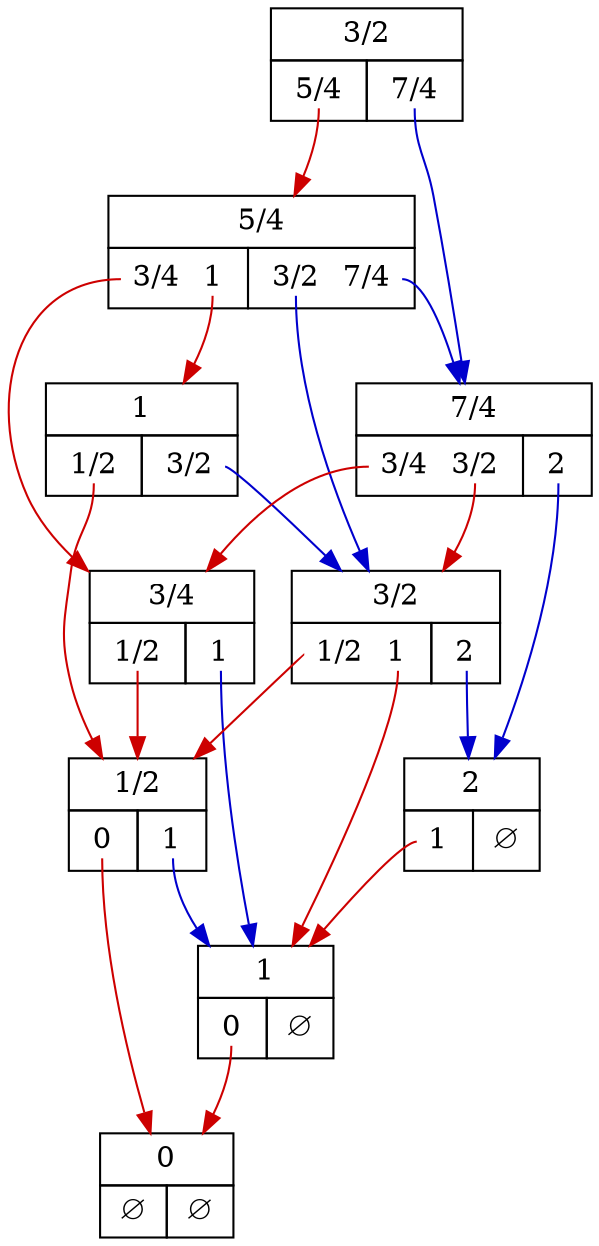 digraph "1.5" {
   node_1 [shape=none,margin=0,label=
         <<TABLE BORDER="0" CELLBORDER="1" CELLSPACING="0" CELLPADDING="4">
         <TR><TD COLSPAN="2">3/2</TD></TR>
         <TR><TD PORT="L"> <TABLE BORDER="0" CELLBORDER="0" CELLPADDING="0"><TR><TD PORT="5/4,1"> 5/4 </TD> &nbsp; </TR></TABLE> </TD><TD PORT="R"> <TABLE BORDER="0" CELLBORDER="0" CELLPADDING="0"><TR><TD PORT="7/4,1"> 7/4 </TD> &nbsp; </TR></TABLE> </TD></TR>
         </TABLE>>,
         ];
   node_1:"5/4,1" -> node_2 [color="red3"];
   node_2 [shape=none,margin=0,label=
         <<TABLE BORDER="0" CELLBORDER="1" CELLSPACING="0" CELLPADDING="4">
         <TR><TD COLSPAN="2">5/4</TD></TR>
         <TR><TD PORT="L"> <TABLE BORDER="0" CELLBORDER="0" CELLPADDING="0"><TR><TD PORT="3/4,1"> 3/4 </TD> &nbsp; <TD PORT="1,2"> 1 </TD> &nbsp; </TR></TABLE> </TD><TD PORT="R"> <TABLE BORDER="0" CELLBORDER="0" CELLPADDING="0"><TR><TD PORT="3/2,1"> 3/2 </TD> &nbsp; <TD PORT="7/4,2"> 7/4 </TD> &nbsp; </TR></TABLE> </TD></TR>
         </TABLE>>,
         ];
   node_2:"3/4,1" -> node_3 [color="red3"];
   node_3 [shape=none,margin=0,label=
         <<TABLE BORDER="0" CELLBORDER="1" CELLSPACING="0" CELLPADDING="4">
         <TR><TD COLSPAN="2">3/4</TD></TR>
         <TR><TD PORT="L"> <TABLE BORDER="0" CELLBORDER="0" CELLPADDING="0"><TR><TD PORT="1/2,1"> 1/2 </TD> &nbsp; </TR></TABLE> </TD><TD PORT="R"> <TABLE BORDER="0" CELLBORDER="0" CELLPADDING="0"><TR><TD PORT="1,1"> 1 </TD> &nbsp; </TR></TABLE> </TD></TR>
         </TABLE>>,
         ];
   node_3:"1/2,1" -> node_4 [color="red3"];
   node_4 [shape=none,margin=0,label=
         <<TABLE BORDER="0" CELLBORDER="1" CELLSPACING="0" CELLPADDING="4">
         <TR><TD COLSPAN="2">1/2</TD></TR>
         <TR><TD PORT="L"> <TABLE BORDER="0" CELLBORDER="0" CELLPADDING="0"><TR><TD PORT="0,1"> 0 </TD> &nbsp; </TR></TABLE> </TD><TD PORT="R"> <TABLE BORDER="0" CELLBORDER="0" CELLPADDING="0"><TR><TD PORT="1,1"> 1 </TD> &nbsp; </TR></TABLE> </TD></TR>
         </TABLE>>,
         ];
   node_4:"0,1" -> node_5 [color="red3"];
   node_5 [shape=none,margin=0,label=
         <<TABLE BORDER="0" CELLBORDER="1" CELLSPACING="0" CELLPADDING="4">
         <TR><TD COLSPAN="2">0</TD></TR>
         <TR><TD PORT="L"> ∅ </TD><TD PORT="R"> ∅ </TD></TR>
         </TABLE>>,
         ];
   node_4:"1,1" -> node_6 [color="blue3"];
   node_6 [shape=none,margin=0,label=
         <<TABLE BORDER="0" CELLBORDER="1" CELLSPACING="0" CELLPADDING="4">
         <TR><TD COLSPAN="2">1</TD></TR>
         <TR><TD PORT="L"> <TABLE BORDER="0" CELLBORDER="0" CELLPADDING="0"><TR><TD PORT="0,1"> 0 </TD> &nbsp; </TR></TABLE> </TD><TD PORT="R"> ∅ </TD></TR>
         </TABLE>>,
         ];
   node_6:"0,1" -> node_5 [color="red3"];
   node_3:"1,1" -> node_6 [color="blue3"];
   node_2:"1,2" -> node_7 [color="red3"];
   node_7 [shape=none,margin=0,label=
         <<TABLE BORDER="0" CELLBORDER="1" CELLSPACING="0" CELLPADDING="4">
         <TR><TD COLSPAN="2">1</TD></TR>
         <TR><TD PORT="L"> <TABLE BORDER="0" CELLBORDER="0" CELLPADDING="0"><TR><TD PORT="1/2,1"> 1/2 </TD> &nbsp; </TR></TABLE> </TD><TD PORT="R"> <TABLE BORDER="0" CELLBORDER="0" CELLPADDING="0"><TR><TD PORT="3/2,1"> 3/2 </TD> &nbsp; </TR></TABLE> </TD></TR>
         </TABLE>>,
         ];
   node_7:"1/2,1" -> node_4 [color="red3"];
   node_7:"3/2,1" -> node_8 [color="blue3"];
   node_8 [shape=none,margin=0,label=
         <<TABLE BORDER="0" CELLBORDER="1" CELLSPACING="0" CELLPADDING="4">
         <TR><TD COLSPAN="2">3/2</TD></TR>
         <TR><TD PORT="L"> <TABLE BORDER="0" CELLBORDER="0" CELLPADDING="0"><TR><TD PORT="1/2,1"> 1/2 </TD> &nbsp; <TD PORT="1,2"> 1 </TD> &nbsp; </TR></TABLE> </TD><TD PORT="R"> <TABLE BORDER="0" CELLBORDER="0" CELLPADDING="0"><TR><TD PORT="2,1"> 2 </TD> &nbsp; </TR></TABLE> </TD></TR>
         </TABLE>>,
         ];
   node_8:"1/2,1" -> node_4 [color="red3"];
   node_8:"1,2" -> node_6 [color="red3"];
   node_8:"2,1" -> node_9 [color="blue3"];
   node_9 [shape=none,margin=0,label=
         <<TABLE BORDER="0" CELLBORDER="1" CELLSPACING="0" CELLPADDING="4">
         <TR><TD COLSPAN="2">2</TD></TR>
         <TR><TD PORT="L"> <TABLE BORDER="0" CELLBORDER="0" CELLPADDING="0"><TR><TD PORT="1,1"> 1 </TD> &nbsp; </TR></TABLE> </TD><TD PORT="R"> ∅ </TD></TR>
         </TABLE>>,
         ];
   node_9:"1,1" -> node_6 [color="red3"];
   node_2:"3/2,1" -> node_8 [color="blue3"];
   node_2:"7/4,2" -> node_10 [color="blue3"];
   node_10 [shape=none,margin=0,label=
         <<TABLE BORDER="0" CELLBORDER="1" CELLSPACING="0" CELLPADDING="4">
         <TR><TD COLSPAN="2">7/4</TD></TR>
         <TR><TD PORT="L"> <TABLE BORDER="0" CELLBORDER="0" CELLPADDING="0"><TR><TD PORT="3/4,1"> 3/4 </TD> &nbsp; <TD PORT="3/2,2"> 3/2 </TD> &nbsp; </TR></TABLE> </TD><TD PORT="R"> <TABLE BORDER="0" CELLBORDER="0" CELLPADDING="0"><TR><TD PORT="2,1"> 2 </TD> &nbsp; </TR></TABLE> </TD></TR>
         </TABLE>>,
         ];
   node_10:"3/4,1" -> node_3 [color="red3"];
   node_10:"3/2,2" -> node_8 [color="red3"];
   node_10:"2,1" -> node_9 [color="blue3"];
   node_1:"7/4,1" -> node_10 [color="blue3"];
}
